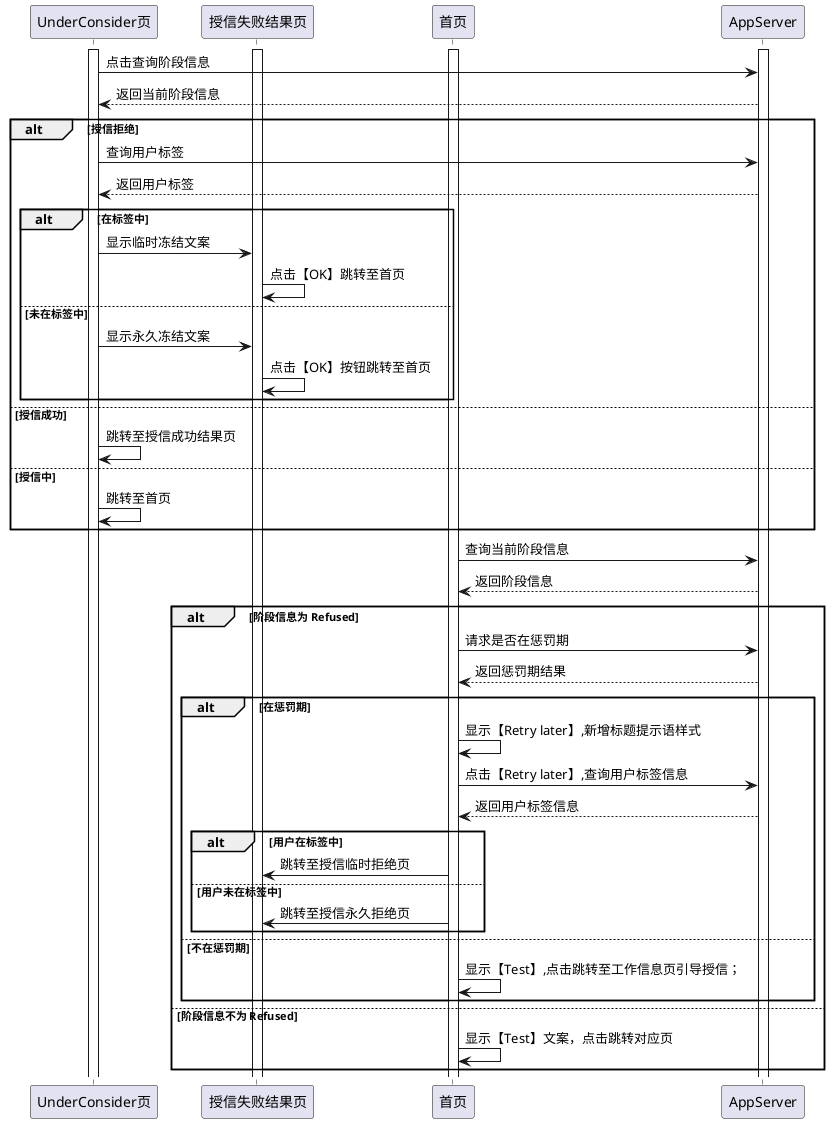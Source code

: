 @startuml
activate UnderConsider页
activate 授信失败结果页
activate 首页
activate AppServer

UnderConsider页->AppServer:点击查询阶段信息
AppServer-->UnderConsider页:返回当前阶段信息
    alt 授信拒绝
    UnderConsider页->AppServer:查询用户标签
    AppServer-->UnderConsider页:返回用户标签
        alt 在标签中
        UnderConsider页->授信失败结果页:显示临时冻结文案
        授信失败结果页->授信失败结果页:点击【OK】跳转至首页
        else 未在标签中
         UnderConsider页->授信失败结果页:显示永久冻结文案
         授信失败结果页->授信失败结果页:点击【OK】按钮跳转至首页
        end

    else 授信成功
    UnderConsider页->UnderConsider页:跳转至授信成功结果页
    else 授信中
    UnderConsider页->UnderConsider页:跳转至首页
    end

首页->AppServer:查询当前阶段信息
AppServer-->首页:返回阶段信息

alt 阶段信息为 Refused
首页->AppServer:请求是否在惩罚期
AppServer-->首页:返回惩罚期结果
    alt 在惩罚期
    首页->首页:显示【Retry later】,新增标题提示语样式
    首页->AppServer:点击【Retry later】,查询用户标签信息
    AppServer-->首页:返回用户标签信息
        alt 用户在标签中
        首页->授信失败结果页:跳转至授信临时拒绝页
        else 用户未在标签中
         首页->授信失败结果页:跳转至授信永久拒绝页
        end
    else 不在惩罚期
    首页->首页:显示【Test】,点击跳转至工作信息页引导授信；
    end
else 阶段信息不为 Refused
    首页->首页:显示【Test】文案，点击跳转对应页
end
@enduml
